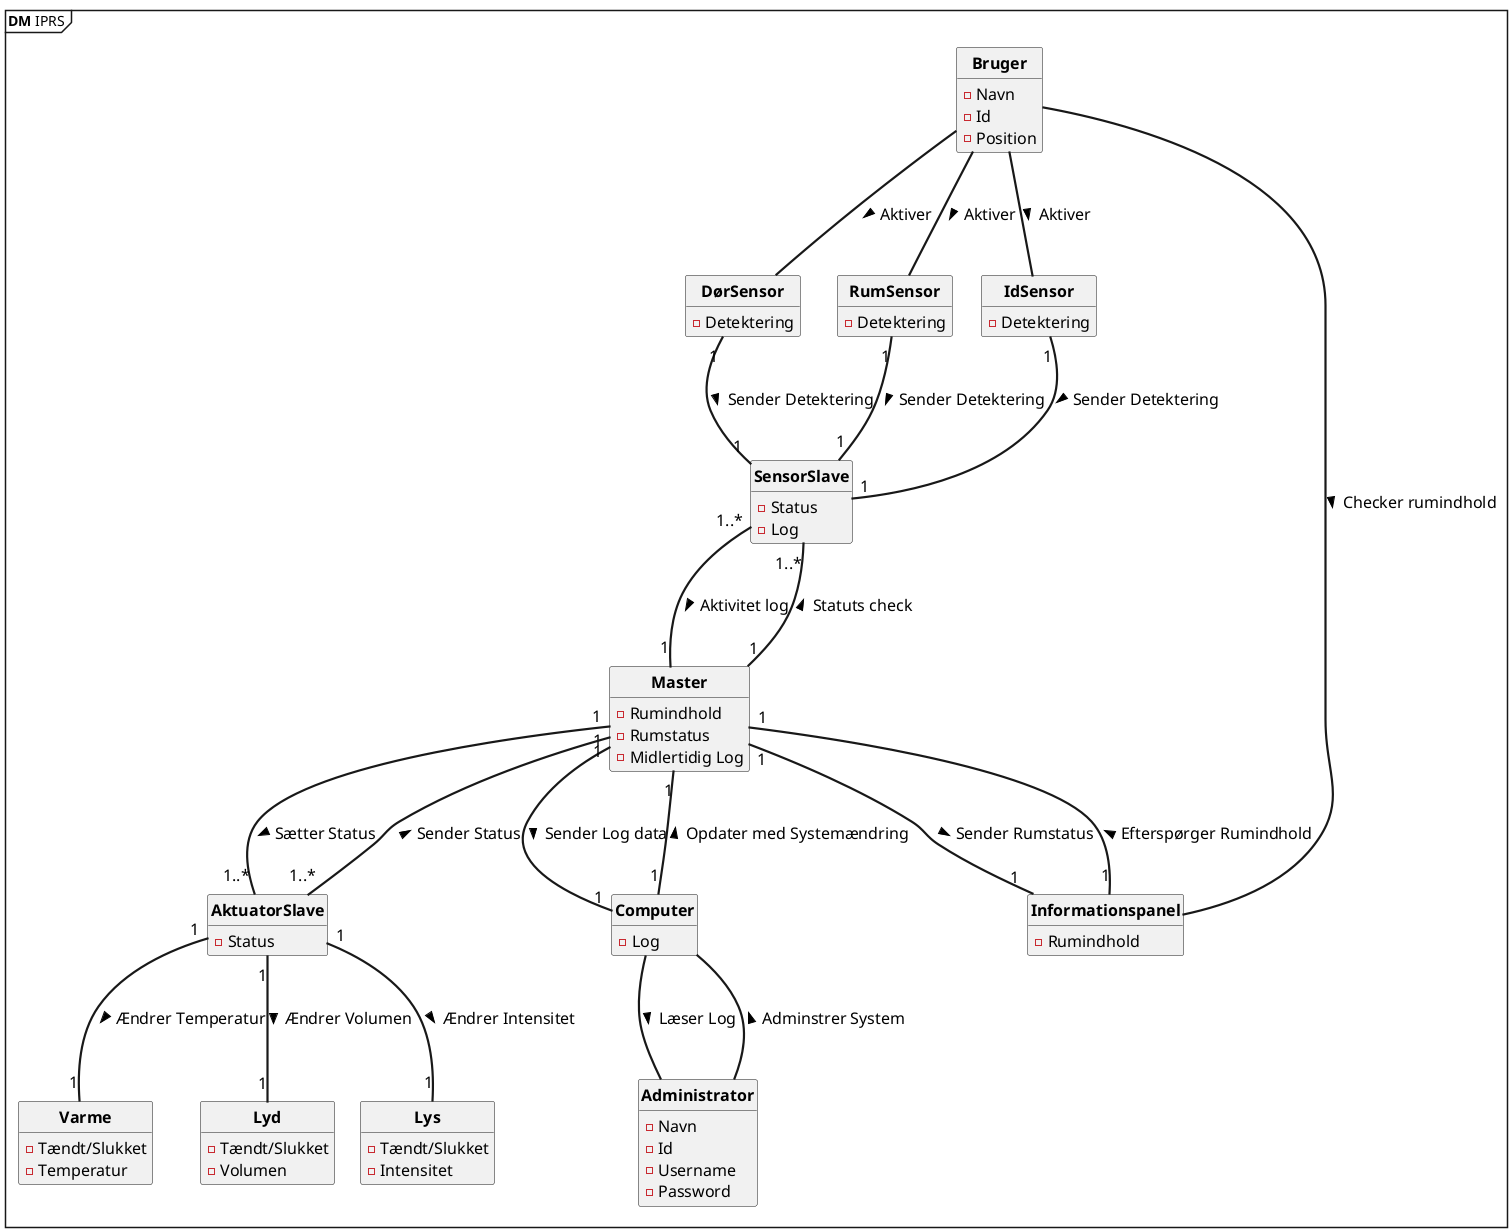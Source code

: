 @startuml DM IPRS
' Default param deffinition
skinparam style strictuml
skinparam DefaultFontSize 16
skinparam DefaultFontName times new roman
skinparam ArrowFontSize 16
skinparam ArrowThickness 2.2
skinparam Linetype poly
skinparam ranksep 100
skinparam nodesep 10
hide empty members


mainframe **DM** IPRS

' Class definition


Class "**SensorSlave**" as SS{
- Status
- Log
}

Class "**DørSensor**" as DS{
- Detektering
}

Class "**RumSensor**" as RS{
- Detektering
}

Class "**IdSensor**" as IS{
- Detektering
}

Class "**AktuatorSlave**" as AS{
- Status
}

Class "**Varme**" as V{
- Tændt/Slukket
- Temperatur
}

Class "**Lyd**" as LD{
- Tændt/Slukket
- Volumen
}

Class "**Lys**" as LS{
- Tændt/Slukket
- Intensitet
}

Class "**Bruger**" as BR{
- Navn
- Id
- Position
}


Class  "**Master**" as ME{
- Rumindhold
- Rumstatus
- Midlertidig Log
}

Class "**Computer**" as COM{
- Log
}

Class "**Informationspanel**" as INFO {
- Rumindhold
}

Class "**Administrator**" as ADMIN {
- Navn
- Id
- Username
- Password
}

' Conection definition
BR -- INFO : > Checker rumindhold

SS "1..*" -- "1" ME : > Aktivitet log
SS "1..*" -- "1" ME : < Statuts check

ME "1" -- "1" COM : > Sender Log data
ME "1" -- "1" COM : < Opdater med Systemændring
ME "1" -- "1" INFO : > Sender Rumstatus
ME "1" -- "1" INFO : < Efterspørger Rumindhold

RS "1" -- "1" SS : > Sender Detektering
DS "1" -- "1" SS : > Sender Detektering
IS "1" -- "1" SS : > Sender Detektering

BR -- IS : > Aktiver
BR -- DS : > Aktiver
BR -- RS : > Aktiver

ADMIN -- COM  : > Adminstrer System
COM -- ADMIN : > Læser Log

ME "1" -- "1..*" AS : > Sætter Status
ME "1" -- "1..*" AS : < Sender Status

AS "1" -- "1" LS : > Ændrer Intensitet 
AS "1" -- "1" LD : > Ændrer Volumen
AS "1" -- "1" V : > Ændrer Temperatur
@enduml